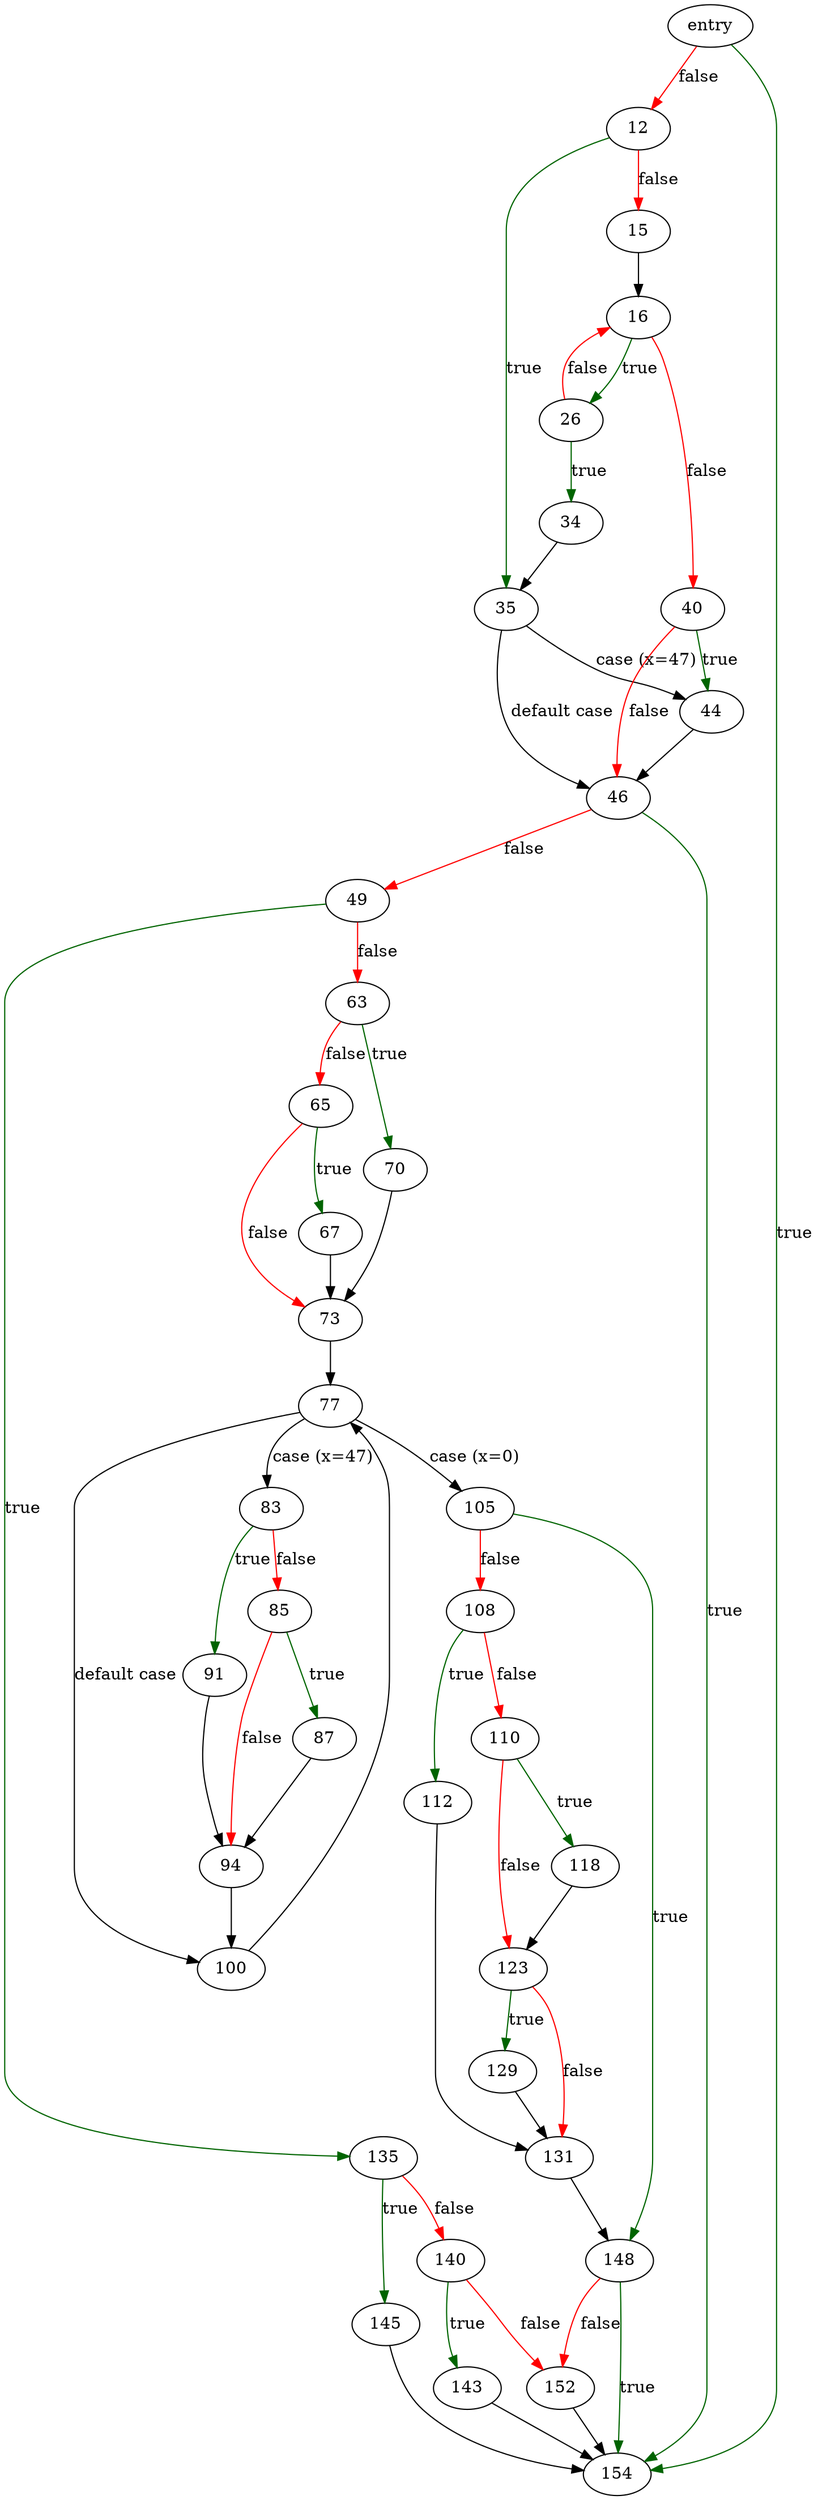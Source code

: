 digraph "relpath" {
	// Node definitions.
	4 [label=entry];
	12;
	15;
	16;
	26;
	34;
	35;
	40;
	44;
	46;
	49;
	63;
	65;
	67;
	70;
	73;
	77;
	83;
	85;
	87;
	91;
	94;
	100;
	105;
	108;
	110;
	112;
	118;
	123;
	129;
	131;
	135;
	140;
	143;
	145;
	148;
	152;
	154;

	// Edge definitions.
	4 -> 12 [
		color=red
		label=false
	];
	4 -> 154 [
		color=darkgreen
		label=true
	];
	12 -> 15 [
		color=red
		label=false
	];
	12 -> 35 [
		color=darkgreen
		label=true
	];
	15 -> 16;
	16 -> 26 [
		color=darkgreen
		label=true
	];
	16 -> 40 [
		color=red
		label=false
	];
	26 -> 16 [
		color=red
		label=false
	];
	26 -> 34 [
		color=darkgreen
		label=true
	];
	34 -> 35;
	35 -> 44 [label="case (x=47)"];
	35 -> 46 [label="default case"];
	40 -> 44 [
		color=darkgreen
		label=true
	];
	40 -> 46 [
		color=red
		label=false
	];
	44 -> 46;
	46 -> 49 [
		color=red
		label=false
	];
	46 -> 154 [
		color=darkgreen
		label=true
	];
	49 -> 63 [
		color=red
		label=false
	];
	49 -> 135 [
		color=darkgreen
		label=true
	];
	63 -> 65 [
		color=red
		label=false
	];
	63 -> 70 [
		color=darkgreen
		label=true
	];
	65 -> 67 [
		color=darkgreen
		label=true
	];
	65 -> 73 [
		color=red
		label=false
	];
	67 -> 73;
	70 -> 73;
	73 -> 77;
	77 -> 83 [label="case (x=47)"];
	77 -> 100 [label="default case"];
	77 -> 105 [label="case (x=0)"];
	83 -> 85 [
		color=red
		label=false
	];
	83 -> 91 [
		color=darkgreen
		label=true
	];
	85 -> 87 [
		color=darkgreen
		label=true
	];
	85 -> 94 [
		color=red
		label=false
	];
	87 -> 94;
	91 -> 94;
	94 -> 100;
	100 -> 77;
	105 -> 108 [
		color=red
		label=false
	];
	105 -> 148 [
		color=darkgreen
		label=true
	];
	108 -> 110 [
		color=red
		label=false
	];
	108 -> 112 [
		color=darkgreen
		label=true
	];
	110 -> 118 [
		color=darkgreen
		label=true
	];
	110 -> 123 [
		color=red
		label=false
	];
	112 -> 131;
	118 -> 123;
	123 -> 129 [
		color=darkgreen
		label=true
	];
	123 -> 131 [
		color=red
		label=false
	];
	129 -> 131;
	131 -> 148;
	135 -> 140 [
		color=red
		label=false
	];
	135 -> 145 [
		color=darkgreen
		label=true
	];
	140 -> 143 [
		color=darkgreen
		label=true
	];
	140 -> 152 [
		color=red
		label=false
	];
	143 -> 154;
	145 -> 154;
	148 -> 152 [
		color=red
		label=false
	];
	148 -> 154 [
		color=darkgreen
		label=true
	];
	152 -> 154;
}